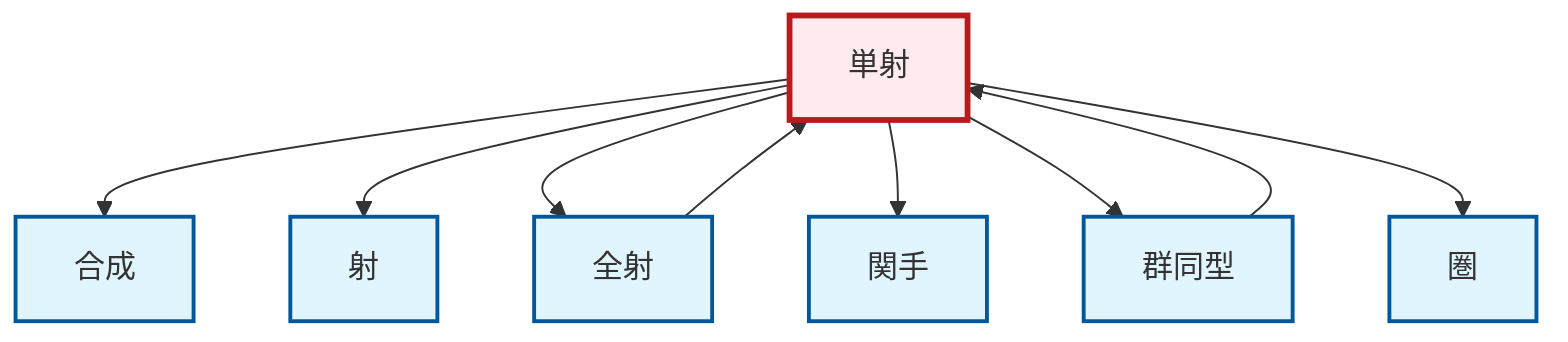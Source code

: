 graph TD
    classDef definition fill:#e1f5fe,stroke:#01579b,stroke-width:2px
    classDef theorem fill:#f3e5f5,stroke:#4a148c,stroke-width:2px
    classDef axiom fill:#fff3e0,stroke:#e65100,stroke-width:2px
    classDef example fill:#e8f5e9,stroke:#1b5e20,stroke-width:2px
    classDef current fill:#ffebee,stroke:#b71c1c,stroke-width:3px
    def-functor["関手"]:::definition
    def-monomorphism["単射"]:::definition
    def-morphism["射"]:::definition
    def-epimorphism["全射"]:::definition
    def-composition["合成"]:::definition
    def-category["圏"]:::definition
    def-isomorphism["群同型"]:::definition
    def-epimorphism --> def-monomorphism
    def-monomorphism --> def-composition
    def-monomorphism --> def-morphism
    def-monomorphism --> def-epimorphism
    def-isomorphism --> def-monomorphism
    def-monomorphism --> def-functor
    def-monomorphism --> def-isomorphism
    def-monomorphism --> def-category
    class def-monomorphism current